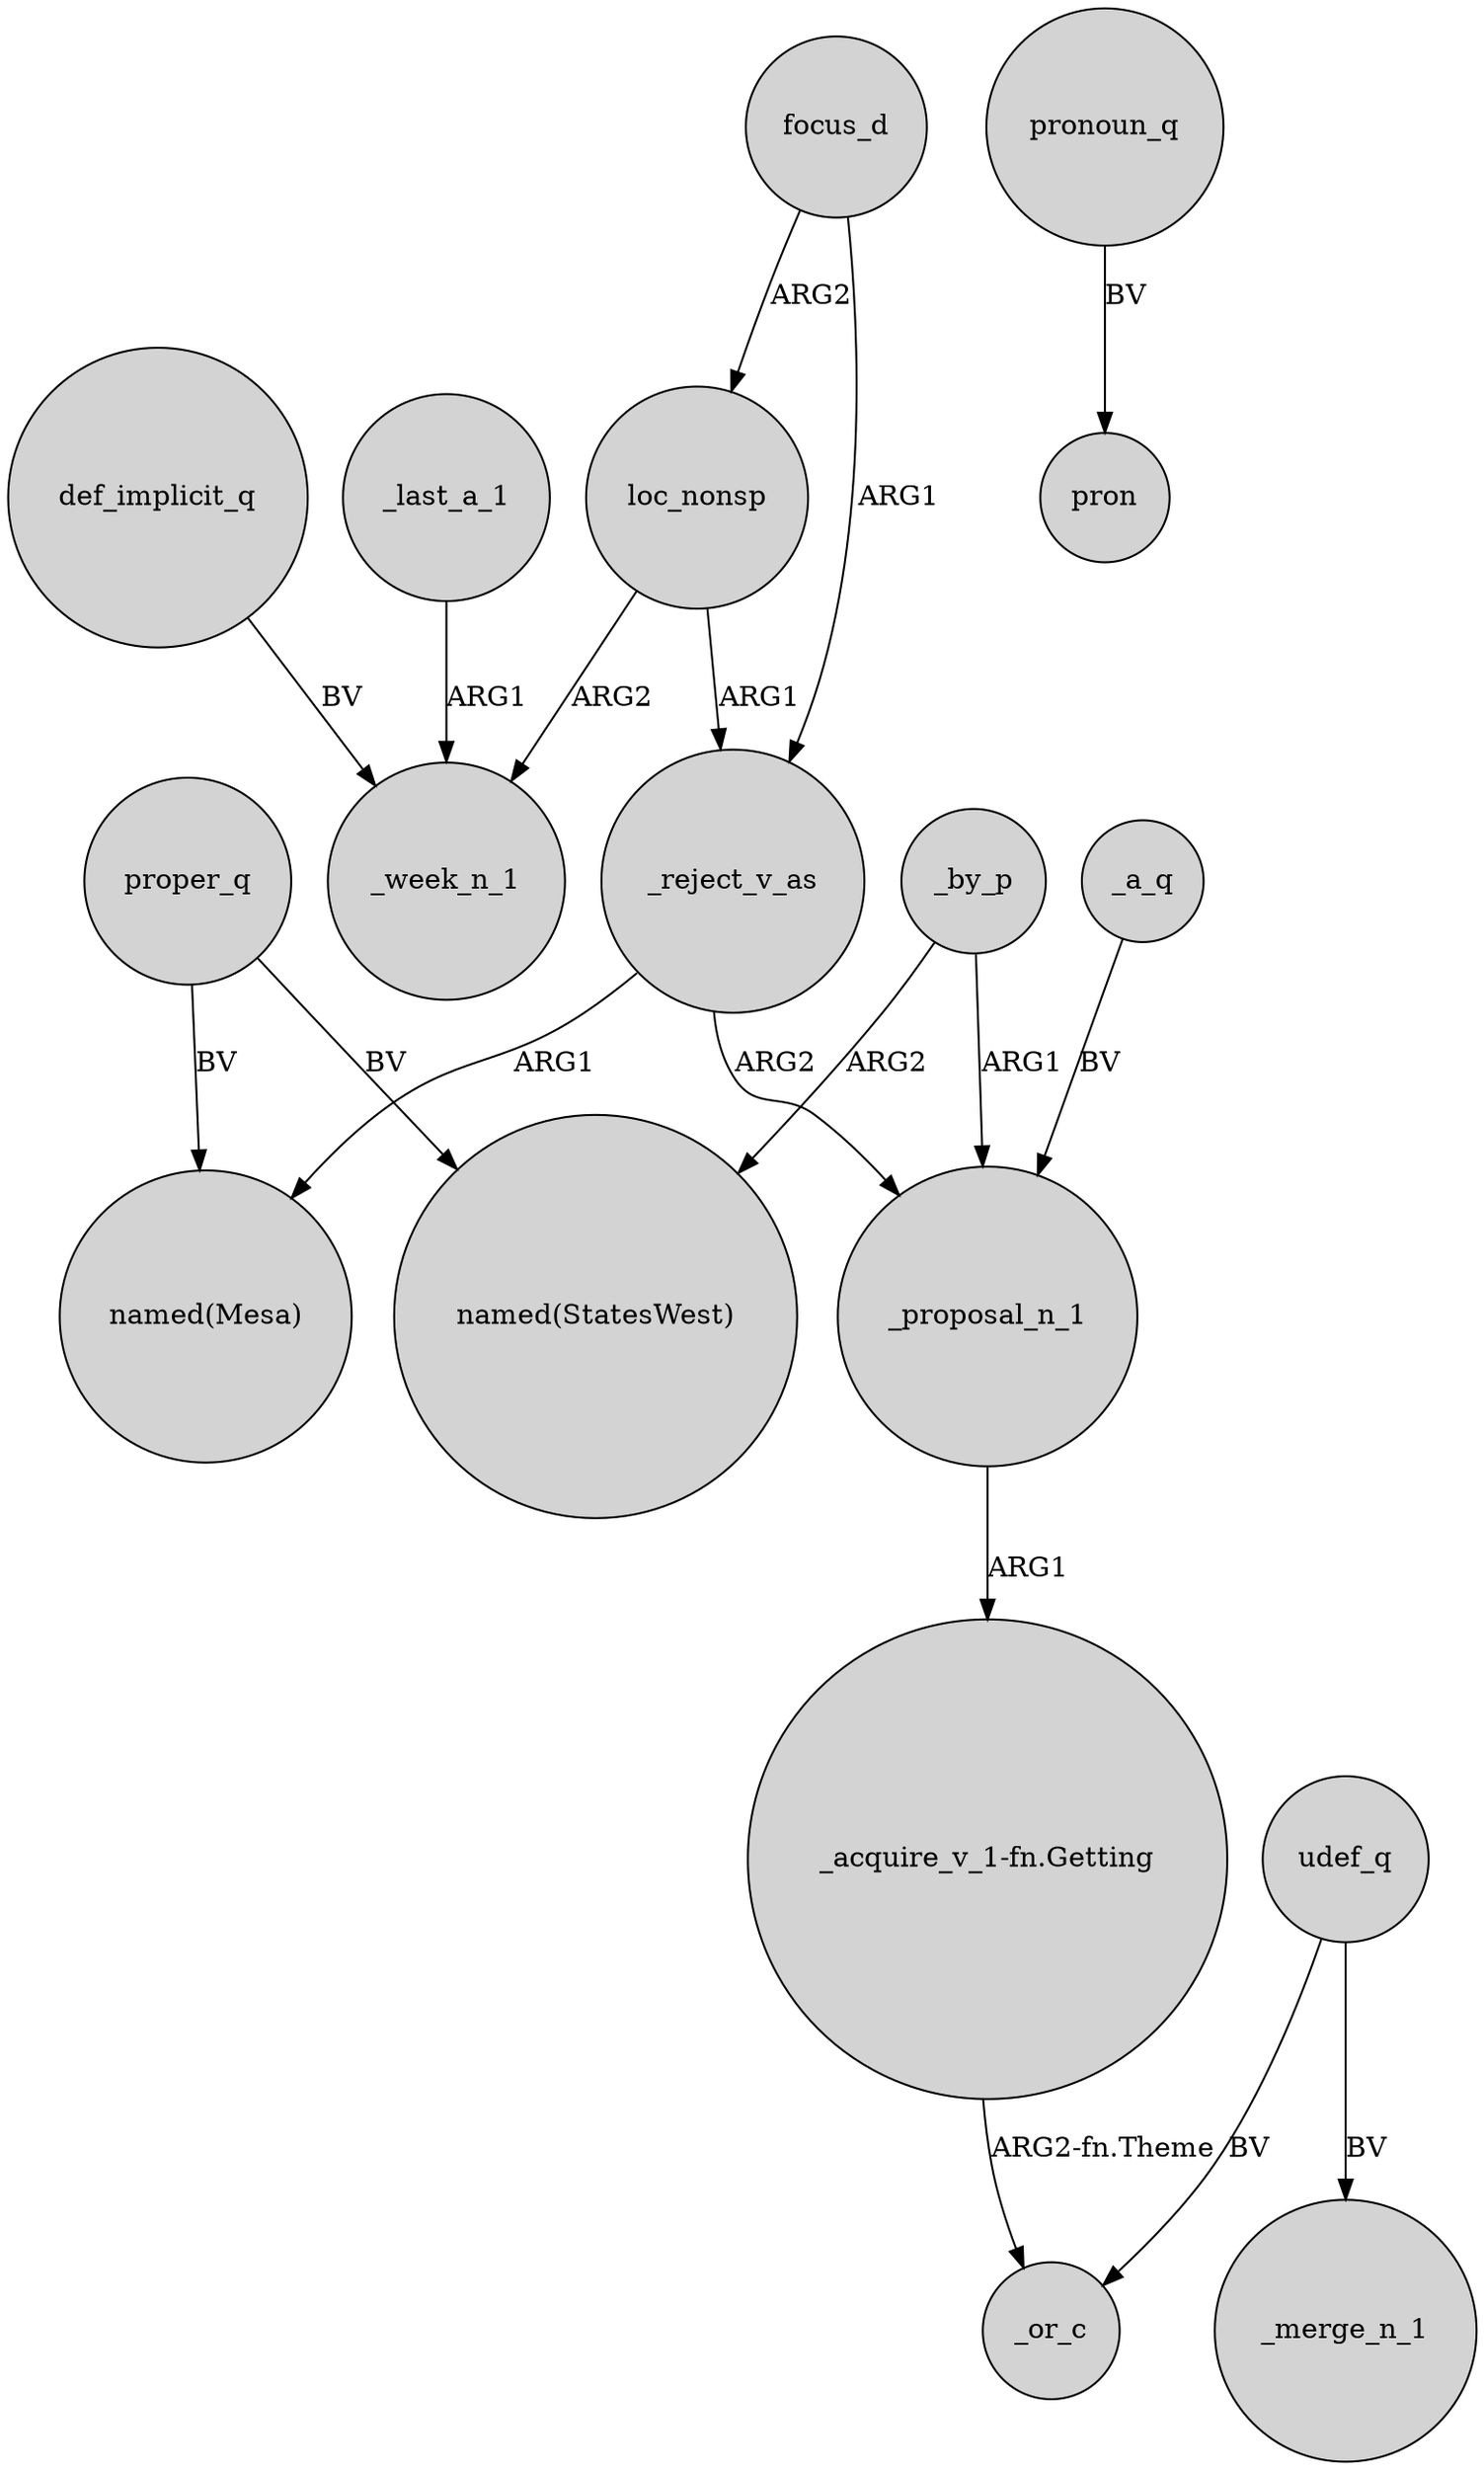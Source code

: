 digraph {
	node [shape=circle style=filled]
	loc_nonsp -> _week_n_1 [label=ARG2]
	loc_nonsp -> _reject_v_as [label=ARG1]
	focus_d -> loc_nonsp [label=ARG2]
	_reject_v_as -> "named(Mesa)" [label=ARG1]
	_proposal_n_1 -> "_acquire_v_1-fn.Getting" [label=ARG1]
	_by_p -> _proposal_n_1 [label=ARG1]
	_reject_v_as -> _proposal_n_1 [label=ARG2]
	proper_q -> "named(StatesWest)" [label=BV]
	"_acquire_v_1-fn.Getting" -> _or_c [label="ARG2-fn.Theme"]
	def_implicit_q -> _week_n_1 [label=BV]
	udef_q -> _merge_n_1 [label=BV]
	udef_q -> _or_c [label=BV]
	_last_a_1 -> _week_n_1 [label=ARG1]
	proper_q -> "named(Mesa)" [label=BV]
	focus_d -> _reject_v_as [label=ARG1]
	_by_p -> "named(StatesWest)" [label=ARG2]
	_a_q -> _proposal_n_1 [label=BV]
	pronoun_q -> pron [label=BV]
}
